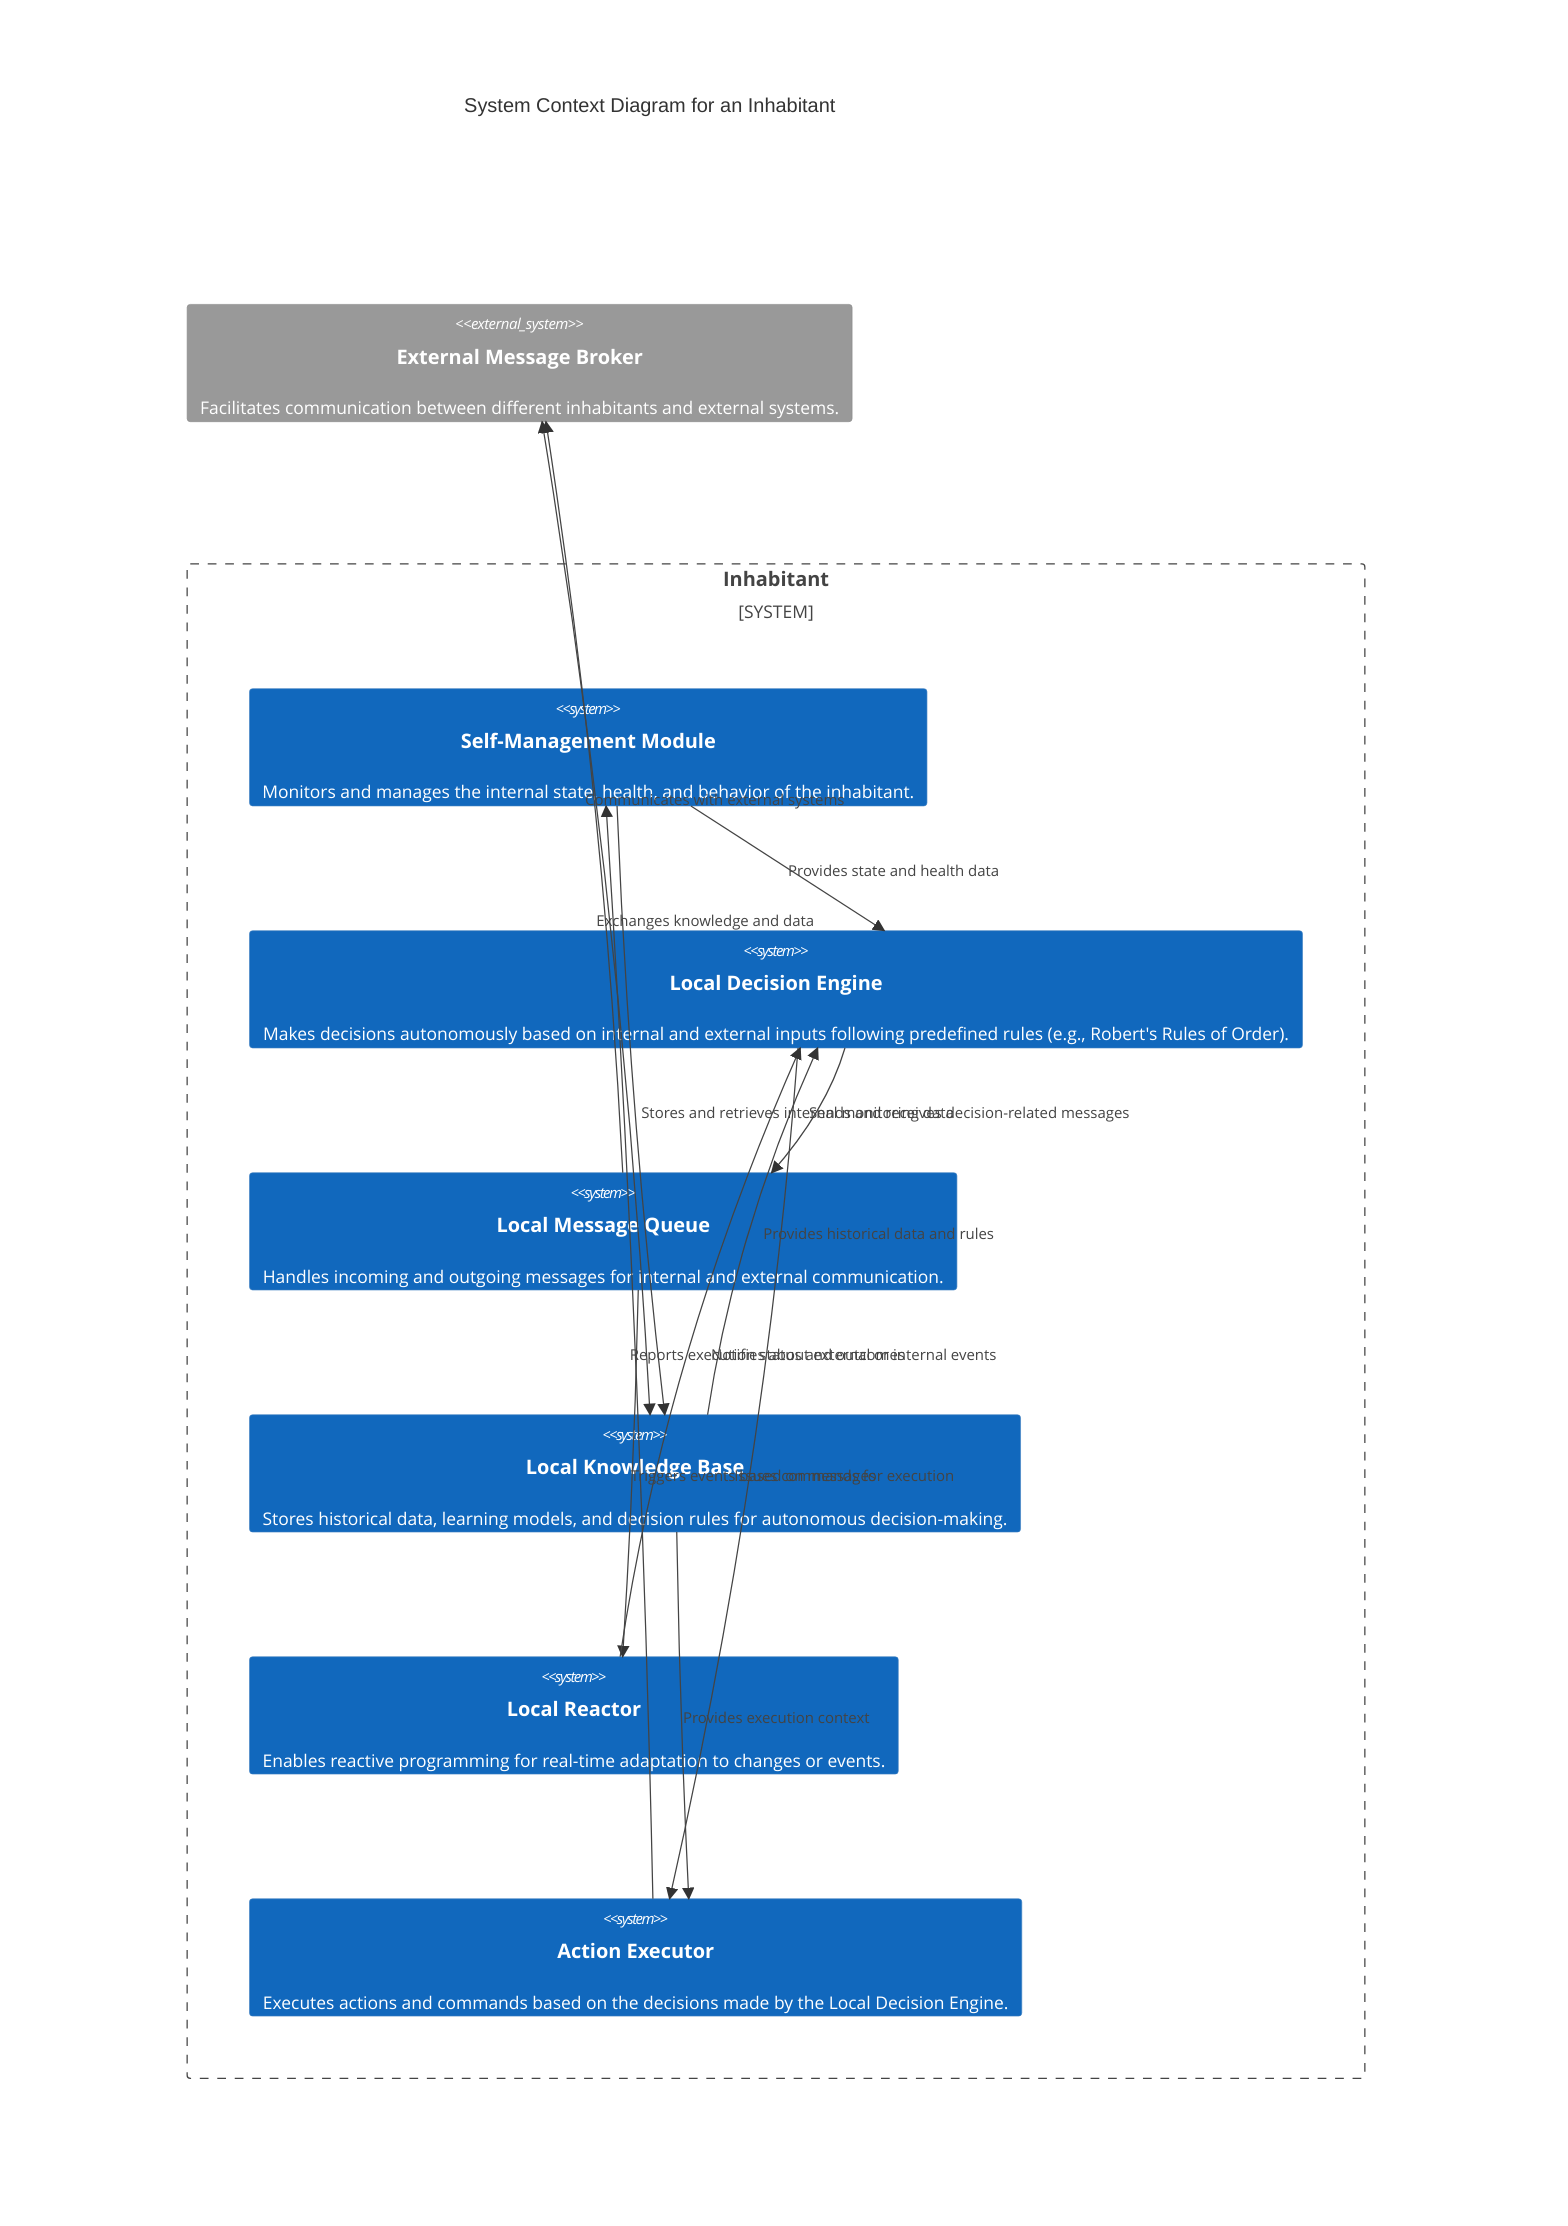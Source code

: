 C4Context
    title System Context Diagram for an Inhabitant

    %% Inhabitant Boundary
    System_Boundary(b0, "Inhabitant") {
        System(SelfManagement, "Self-Management Module", "Monitors and manages the internal state, health, and behavior of the inhabitant.")
        System(LocalDecisionEngine, "Local Decision Engine", "Makes decisions autonomously based on internal and external inputs following predefined rules (e.g., Robert's Rules of Order).")
        System(LocalMessageQueue, "Local Message Queue", "Handles incoming and outgoing messages for internal and external communication.")
        System(LocalKnowledgeBase, "Local Knowledge Base", "Stores historical data, learning models, and decision rules for autonomous decision-making.")
        System(LocalReactor, "Local Reactor", "Enables reactive programming for real-time adaptation to changes or events.")
        System(LocalActionExecutor, "Action Executor", "Executes actions and commands based on the decisions made by the Local Decision Engine.")
    }

    %% External Components
    System_Ext(MessageBroker, "External Message Broker", "Facilitates communication between different inhabitants and external systems.")

    %% Internal Interactions
    Rel(SelfManagement, LocalDecisionEngine, "Provides state and health data")
    Rel(SelfManagement, LocalKnowledgeBase, "Stores and retrieves internal monitoring data")

    Rel(LocalDecisionEngine, LocalMessageQueue, "Sends and receives decision-related messages")
    Rel(LocalDecisionEngine, LocalActionExecutor, "Issues commands for execution")

    Rel(LocalMessageQueue, LocalReactor, "Triggers events based on messages")
    Rel(LocalReactor, LocalDecisionEngine, "Notifies about external or internal events")

    Rel(LocalKnowledgeBase, LocalDecisionEngine, "Provides historical data and rules")
    Rel(LocalKnowledgeBase, LocalActionExecutor, "Provides execution context")

    Rel(LocalActionExecutor, SelfManagement, "Reports execution status and outcomes")

    %% External Interactions
    Rel(LocalMessageQueue, MessageBroker, "Communicates with external systems")
    BiRel(LocalKnowledgeBase, MessageBroker, "Exchanges knowledge and data")